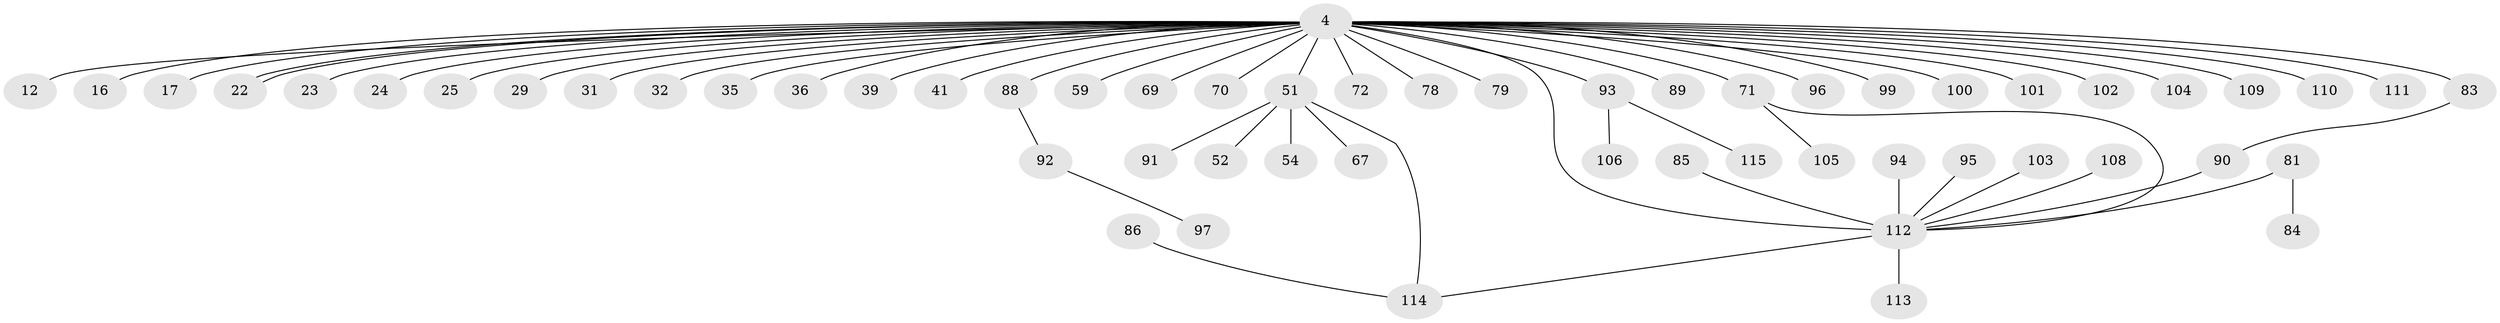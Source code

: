 // original degree distribution, {7: 0.008695652173913044, 1: 0.5652173913043478, 24: 0.008695652173913044, 22: 0.008695652173913044, 6: 0.02608695652173913, 3: 0.09565217391304348, 2: 0.21739130434782608, 4: 0.043478260869565216, 5: 0.02608695652173913}
// Generated by graph-tools (version 1.1) at 2025/47/03/09/25 04:47:01]
// undirected, 57 vertices, 60 edges
graph export_dot {
graph [start="1"]
  node [color=gray90,style=filled];
  4 [super="+3"];
  12;
  16;
  17 [super="+11"];
  22;
  23;
  24;
  25;
  29;
  31;
  32;
  35;
  36;
  39;
  41;
  51 [super="+44+26"];
  52;
  54;
  59;
  67;
  69 [super="+55"];
  70;
  71 [super="+42"];
  72 [super="+65"];
  78;
  79;
  81 [super="+57"];
  83;
  84;
  85;
  86 [super="+74"];
  88;
  89 [super="+60"];
  90;
  91;
  92;
  93 [super="+49"];
  94 [super="+40"];
  95;
  96;
  97;
  99;
  100 [super="+10+53"];
  101 [super="+50"];
  102 [super="+61"];
  103;
  104 [super="+8"];
  105;
  106;
  108;
  109 [super="+64"];
  110;
  111;
  112 [super="+14+21+38+87+98"];
  113 [super="+56"];
  114 [super="+45+82+107"];
  115;
  4 -- 12;
  4 -- 22;
  4 -- 22;
  4 -- 23;
  4 -- 24;
  4 -- 25;
  4 -- 29;
  4 -- 35;
  4 -- 36;
  4 -- 71 [weight=2];
  4 -- 83;
  4 -- 88 [weight=2];
  4 -- 96 [weight=2];
  4 -- 70;
  4 -- 78;
  4 -- 79;
  4 -- 16;
  4 -- 93 [weight=2];
  4 -- 31;
  4 -- 32;
  4 -- 99;
  4 -- 39;
  4 -- 41;
  4 -- 110;
  4 -- 111;
  4 -- 51 [weight=2];
  4 -- 59;
  4 -- 100;
  4 -- 104;
  4 -- 17;
  4 -- 112 [weight=3];
  4 -- 101;
  4 -- 69;
  4 -- 89;
  4 -- 102;
  4 -- 109;
  4 -- 72;
  51 -- 52;
  51 -- 54;
  51 -- 91;
  51 -- 67;
  51 -- 114 [weight=2];
  71 -- 105;
  71 -- 112;
  81 -- 84;
  81 -- 112;
  83 -- 90;
  85 -- 112;
  86 -- 114;
  88 -- 92;
  90 -- 112;
  92 -- 97;
  93 -- 115;
  93 -- 106;
  94 -- 112;
  95 -- 112;
  103 -- 112;
  108 -- 112;
  112 -- 114 [weight=2];
  112 -- 113;
}
